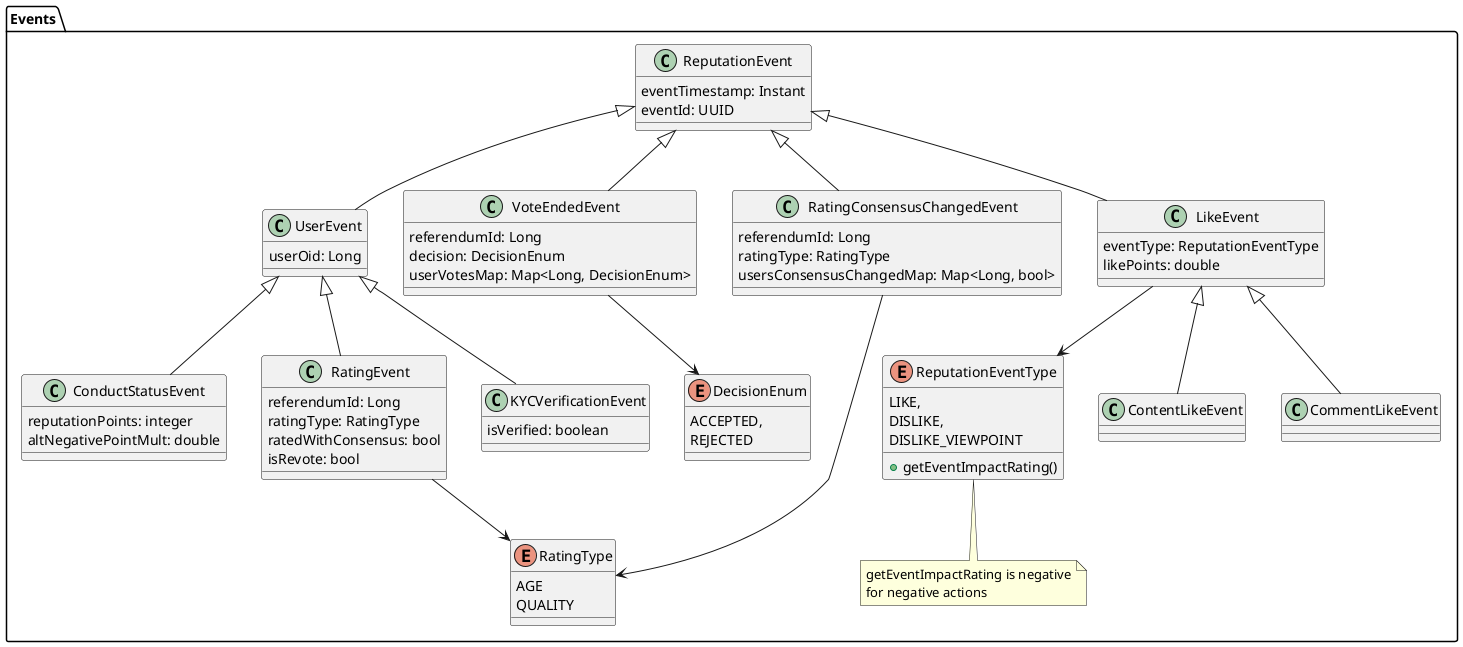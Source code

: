 @startuml
package "Events"{
  class ReputationEvent{
        eventTimestamp: Instant
        eventId: UUID
      }

  class UserEvent extends ReputationEvent {
    userOid: Long
  }

  enum ReputationEventType {
        LIKE,
        DISLIKE,
        DISLIKE_VIEWPOINT
        +getEventImpactRating()
      }

  enum RatingType {
    AGE
    QUALITY
    }

  class ConductStatusEvent extends UserEvent {
    reputationPoints: integer
    altNegativePointMult: double
  }

  enum DecisionEnum {
    ACCEPTED,
    REJECTED
  }

  class VoteEndedEvent extends ReputationEvent {
    referendumId: Long
    decision: DecisionEnum
    userVotesMap: Map<Long, DecisionEnum>
  }
  VoteEndedEvent --> DecisionEnum

  class RatingEvent extends UserEvent {
    referendumId: Long
    ratingType: RatingType
    ratedWithConsensus: bool
    isRevote: bool
  }

  RatingEvent --> RatingType

  class RatingConsensusChangedEvent extends ReputationEvent {
       referendumId: Long
       ratingType: RatingType
       usersConsensusChangedMap: Map<Long, bool>
  }

RatingConsensusChangedEvent --> RatingType

  class LikeEvent extends ReputationEvent {
    eventType: ReputationEventType
    likePoints: double
  }
    LikeEvent --> ReputationEventType

    class ContentLikeEvent extends LikeEvent {
    }

    class CommentLikeEvent extends LikeEvent {
    }

note bottom of ReputationEventType : getEventImpactRating is negative\nfor negative actions


    class KYCVerificationEvent extends UserEvent {
      isVerified: boolean
    }

}

@enduml